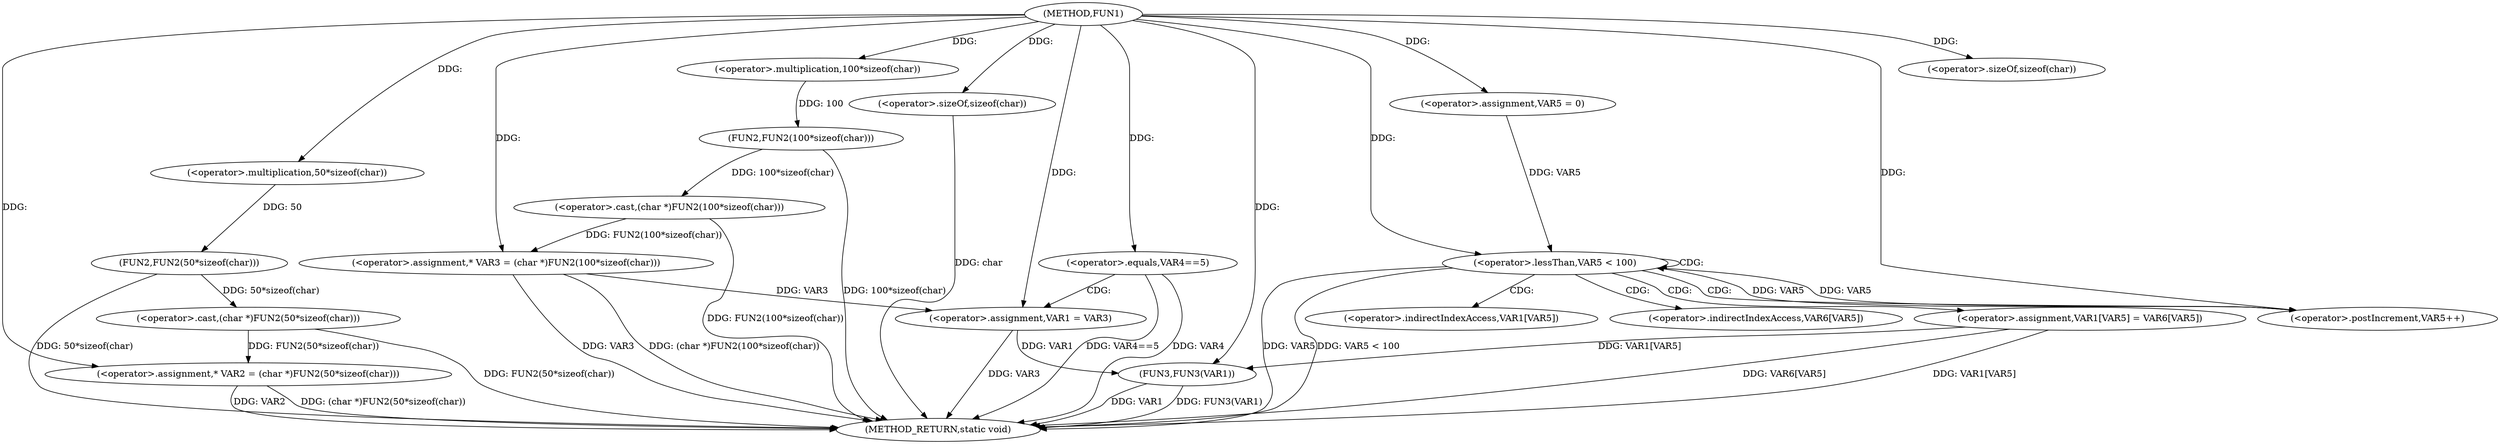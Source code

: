 digraph FUN1 {  
"1000100" [label = "(METHOD,FUN1)" ]
"1000153" [label = "(METHOD_RETURN,static void)" ]
"1000104" [label = "(<operator>.assignment,* VAR2 = (char *)FUN2(50*sizeof(char)))" ]
"1000106" [label = "(<operator>.cast,(char *)FUN2(50*sizeof(char)))" ]
"1000108" [label = "(FUN2,FUN2(50*sizeof(char)))" ]
"1000109" [label = "(<operator>.multiplication,50*sizeof(char))" ]
"1000111" [label = "(<operator>.sizeOf,sizeof(char))" ]
"1000114" [label = "(<operator>.assignment,* VAR3 = (char *)FUN2(100*sizeof(char)))" ]
"1000116" [label = "(<operator>.cast,(char *)FUN2(100*sizeof(char)))" ]
"1000118" [label = "(FUN2,FUN2(100*sizeof(char)))" ]
"1000119" [label = "(<operator>.multiplication,100*sizeof(char))" ]
"1000121" [label = "(<operator>.sizeOf,sizeof(char))" ]
"1000124" [label = "(<operator>.equals,VAR4==5)" ]
"1000128" [label = "(<operator>.assignment,VAR1 = VAR3)" ]
"1000135" [label = "(<operator>.assignment,VAR5 = 0)" ]
"1000138" [label = "(<operator>.lessThan,VAR5 < 100)" ]
"1000141" [label = "(<operator>.postIncrement,VAR5++)" ]
"1000144" [label = "(<operator>.assignment,VAR1[VAR5] = VAR6[VAR5])" ]
"1000151" [label = "(FUN3,FUN3(VAR1))" ]
"1000145" [label = "(<operator>.indirectIndexAccess,VAR1[VAR5])" ]
"1000148" [label = "(<operator>.indirectIndexAccess,VAR6[VAR5])" ]
  "1000128" -> "1000153"  [ label = "DDG: VAR3"] 
  "1000124" -> "1000153"  [ label = "DDG: VAR4"] 
  "1000106" -> "1000153"  [ label = "DDG: FUN2(50*sizeof(char))"] 
  "1000151" -> "1000153"  [ label = "DDG: FUN3(VAR1)"] 
  "1000104" -> "1000153"  [ label = "DDG: VAR2"] 
  "1000151" -> "1000153"  [ label = "DDG: VAR1"] 
  "1000144" -> "1000153"  [ label = "DDG: VAR6[VAR5]"] 
  "1000116" -> "1000153"  [ label = "DDG: FUN2(100*sizeof(char))"] 
  "1000118" -> "1000153"  [ label = "DDG: 100*sizeof(char)"] 
  "1000114" -> "1000153"  [ label = "DDG: (char *)FUN2(100*sizeof(char))"] 
  "1000124" -> "1000153"  [ label = "DDG: VAR4==5"] 
  "1000138" -> "1000153"  [ label = "DDG: VAR5"] 
  "1000114" -> "1000153"  [ label = "DDG: VAR3"] 
  "1000121" -> "1000153"  [ label = "DDG: char"] 
  "1000144" -> "1000153"  [ label = "DDG: VAR1[VAR5]"] 
  "1000138" -> "1000153"  [ label = "DDG: VAR5 < 100"] 
  "1000104" -> "1000153"  [ label = "DDG: (char *)FUN2(50*sizeof(char))"] 
  "1000108" -> "1000153"  [ label = "DDG: 50*sizeof(char)"] 
  "1000106" -> "1000104"  [ label = "DDG: FUN2(50*sizeof(char))"] 
  "1000100" -> "1000104"  [ label = "DDG: "] 
  "1000108" -> "1000106"  [ label = "DDG: 50*sizeof(char)"] 
  "1000109" -> "1000108"  [ label = "DDG: 50"] 
  "1000100" -> "1000109"  [ label = "DDG: "] 
  "1000100" -> "1000111"  [ label = "DDG: "] 
  "1000116" -> "1000114"  [ label = "DDG: FUN2(100*sizeof(char))"] 
  "1000100" -> "1000114"  [ label = "DDG: "] 
  "1000118" -> "1000116"  [ label = "DDG: 100*sizeof(char)"] 
  "1000119" -> "1000118"  [ label = "DDG: 100"] 
  "1000100" -> "1000119"  [ label = "DDG: "] 
  "1000100" -> "1000121"  [ label = "DDG: "] 
  "1000100" -> "1000124"  [ label = "DDG: "] 
  "1000114" -> "1000128"  [ label = "DDG: VAR3"] 
  "1000100" -> "1000128"  [ label = "DDG: "] 
  "1000100" -> "1000135"  [ label = "DDG: "] 
  "1000141" -> "1000138"  [ label = "DDG: VAR5"] 
  "1000135" -> "1000138"  [ label = "DDG: VAR5"] 
  "1000100" -> "1000138"  [ label = "DDG: "] 
  "1000138" -> "1000141"  [ label = "DDG: VAR5"] 
  "1000100" -> "1000141"  [ label = "DDG: "] 
  "1000128" -> "1000151"  [ label = "DDG: VAR1"] 
  "1000144" -> "1000151"  [ label = "DDG: VAR1[VAR5]"] 
  "1000100" -> "1000151"  [ label = "DDG: "] 
  "1000124" -> "1000128"  [ label = "CDG: "] 
  "1000138" -> "1000141"  [ label = "CDG: "] 
  "1000138" -> "1000145"  [ label = "CDG: "] 
  "1000138" -> "1000148"  [ label = "CDG: "] 
  "1000138" -> "1000144"  [ label = "CDG: "] 
  "1000138" -> "1000138"  [ label = "CDG: "] 
}
